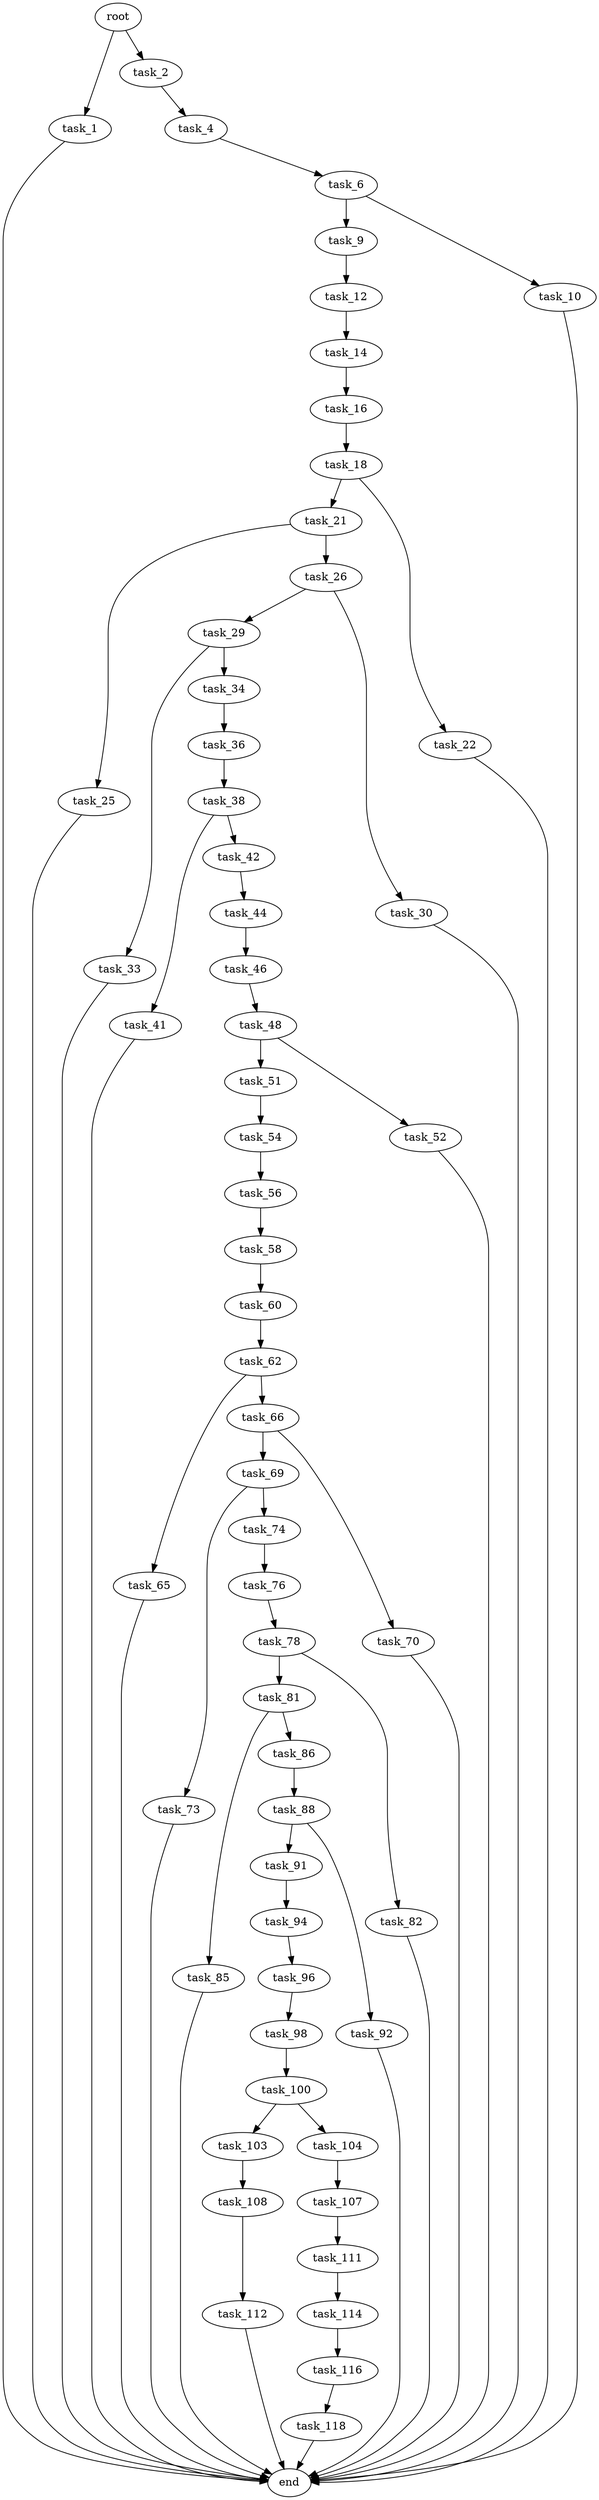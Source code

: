 digraph G {
  root [size="0.000000"];
  task_1 [size="4221790771.000000"];
  task_2 [size="134217728000.000000"];
  task_4 [size="52408030808.000000"];
  task_6 [size="8574873878.000000"];
  task_9 [size="231928233984.000000"];
  task_10 [size="479719225900.000000"];
  task_12 [size="231928233984.000000"];
  task_14 [size="4611151277.000000"];
  task_16 [size="28991029248.000000"];
  task_18 [size="8589934592.000000"];
  task_21 [size="69850480374.000000"];
  task_22 [size="1073741824000.000000"];
  task_25 [size="257480630067.000000"];
  task_26 [size="13355218712.000000"];
  task_29 [size="88765348407.000000"];
  task_30 [size="231928233984.000000"];
  task_33 [size="194890661217.000000"];
  task_34 [size="115526394808.000000"];
  task_36 [size="34955581964.000000"];
  task_38 [size="782757789696.000000"];
  task_41 [size="37374381971.000000"];
  task_42 [size="368293445632.000000"];
  task_44 [size="549755813888.000000"];
  task_46 [size="12299060376.000000"];
  task_48 [size="4245569351.000000"];
  task_51 [size="74691129131.000000"];
  task_52 [size="53608253290.000000"];
  task_54 [size="231928233984.000000"];
  task_56 [size="44303128295.000000"];
  task_58 [size="231928233984.000000"];
  task_60 [size="128480195433.000000"];
  task_62 [size="929307767925.000000"];
  task_65 [size="843004638623.000000"];
  task_66 [size="271709772505.000000"];
  task_69 [size="782757789696.000000"];
  task_70 [size="28991029248.000000"];
  task_73 [size="1171397609183.000000"];
  task_74 [size="42636959599.000000"];
  task_76 [size="5118813121.000000"];
  task_78 [size="231928233984.000000"];
  task_81 [size="28991029248.000000"];
  task_82 [size="1073741824000.000000"];
  task_85 [size="368293445632.000000"];
  task_86 [size="82615267897.000000"];
  task_88 [size="89060525400.000000"];
  task_91 [size="782757789696.000000"];
  task_92 [size="134217728000.000000"];
  task_94 [size="4171882244.000000"];
  task_96 [size="757455438713.000000"];
  task_98 [size="6799619810.000000"];
  task_100 [size="12474331028.000000"];
  task_103 [size="10960205147.000000"];
  task_104 [size="374122505705.000000"];
  task_107 [size="368293445632.000000"];
  task_108 [size="103325537784.000000"];
  task_111 [size="178529245305.000000"];
  task_112 [size="27409104033.000000"];
  task_114 [size="254433134318.000000"];
  task_116 [size="499475186534.000000"];
  task_118 [size="368293445632.000000"];
  end [size="0.000000"];

  root -> task_1 [size="1.000000"];
  root -> task_2 [size="1.000000"];
  task_1 -> end [size="1.000000"];
  task_2 -> task_4 [size="209715200.000000"];
  task_4 -> task_6 [size="75497472.000000"];
  task_6 -> task_9 [size="679477248.000000"];
  task_6 -> task_10 [size="679477248.000000"];
  task_9 -> task_12 [size="301989888.000000"];
  task_10 -> end [size="1.000000"];
  task_12 -> task_14 [size="301989888.000000"];
  task_14 -> task_16 [size="75497472.000000"];
  task_16 -> task_18 [size="75497472.000000"];
  task_18 -> task_21 [size="33554432.000000"];
  task_18 -> task_22 [size="33554432.000000"];
  task_21 -> task_25 [size="134217728.000000"];
  task_21 -> task_26 [size="134217728.000000"];
  task_22 -> end [size="1.000000"];
  task_25 -> end [size="1.000000"];
  task_26 -> task_29 [size="679477248.000000"];
  task_26 -> task_30 [size="679477248.000000"];
  task_29 -> task_33 [size="75497472.000000"];
  task_29 -> task_34 [size="75497472.000000"];
  task_30 -> end [size="1.000000"];
  task_33 -> end [size="1.000000"];
  task_34 -> task_36 [size="209715200.000000"];
  task_36 -> task_38 [size="838860800.000000"];
  task_38 -> task_41 [size="679477248.000000"];
  task_38 -> task_42 [size="679477248.000000"];
  task_41 -> end [size="1.000000"];
  task_42 -> task_44 [size="411041792.000000"];
  task_44 -> task_46 [size="536870912.000000"];
  task_46 -> task_48 [size="301989888.000000"];
  task_48 -> task_51 [size="209715200.000000"];
  task_48 -> task_52 [size="209715200.000000"];
  task_51 -> task_54 [size="209715200.000000"];
  task_52 -> end [size="1.000000"];
  task_54 -> task_56 [size="301989888.000000"];
  task_56 -> task_58 [size="838860800.000000"];
  task_58 -> task_60 [size="301989888.000000"];
  task_60 -> task_62 [size="134217728.000000"];
  task_62 -> task_65 [size="679477248.000000"];
  task_62 -> task_66 [size="679477248.000000"];
  task_65 -> end [size="1.000000"];
  task_66 -> task_69 [size="301989888.000000"];
  task_66 -> task_70 [size="301989888.000000"];
  task_69 -> task_73 [size="679477248.000000"];
  task_69 -> task_74 [size="679477248.000000"];
  task_70 -> end [size="1.000000"];
  task_73 -> end [size="1.000000"];
  task_74 -> task_76 [size="33554432.000000"];
  task_76 -> task_78 [size="209715200.000000"];
  task_78 -> task_81 [size="301989888.000000"];
  task_78 -> task_82 [size="301989888.000000"];
  task_81 -> task_85 [size="75497472.000000"];
  task_81 -> task_86 [size="75497472.000000"];
  task_82 -> end [size="1.000000"];
  task_85 -> end [size="1.000000"];
  task_86 -> task_88 [size="75497472.000000"];
  task_88 -> task_91 [size="75497472.000000"];
  task_88 -> task_92 [size="75497472.000000"];
  task_91 -> task_94 [size="679477248.000000"];
  task_92 -> end [size="1.000000"];
  task_94 -> task_96 [size="75497472.000000"];
  task_96 -> task_98 [size="536870912.000000"];
  task_98 -> task_100 [size="33554432.000000"];
  task_100 -> task_103 [size="838860800.000000"];
  task_100 -> task_104 [size="838860800.000000"];
  task_103 -> task_108 [size="536870912.000000"];
  task_104 -> task_107 [size="679477248.000000"];
  task_107 -> task_111 [size="411041792.000000"];
  task_108 -> task_112 [size="75497472.000000"];
  task_111 -> task_114 [size="134217728.000000"];
  task_112 -> end [size="1.000000"];
  task_114 -> task_116 [size="209715200.000000"];
  task_116 -> task_118 [size="679477248.000000"];
  task_118 -> end [size="1.000000"];
}
